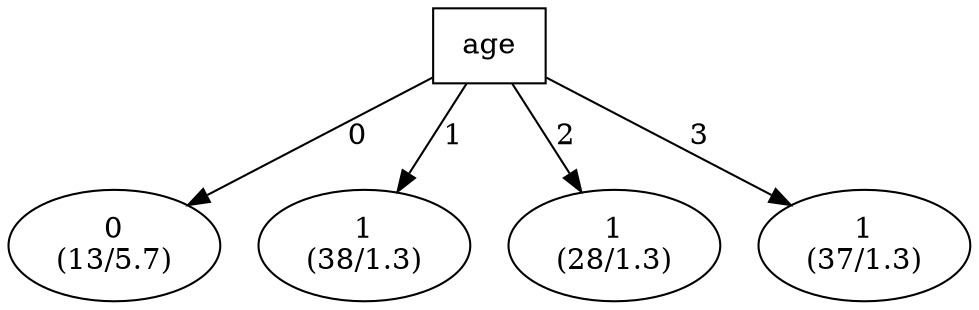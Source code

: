 digraph YaDT {
n0 [ shape=box, label="age\n"]
n0 -> n1 [label="0"]
n1 [ shape=ellipse, label="0\n(13/5.7)"]
n0 -> n2 [label="1"]
n2 [ shape=ellipse, label="1\n(38/1.3)"]
n0 -> n3 [label="2"]
n3 [ shape=ellipse, label="1\n(28/1.3)"]
n0 -> n4 [label="3"]
n4 [ shape=ellipse, label="1\n(37/1.3)"]
}
